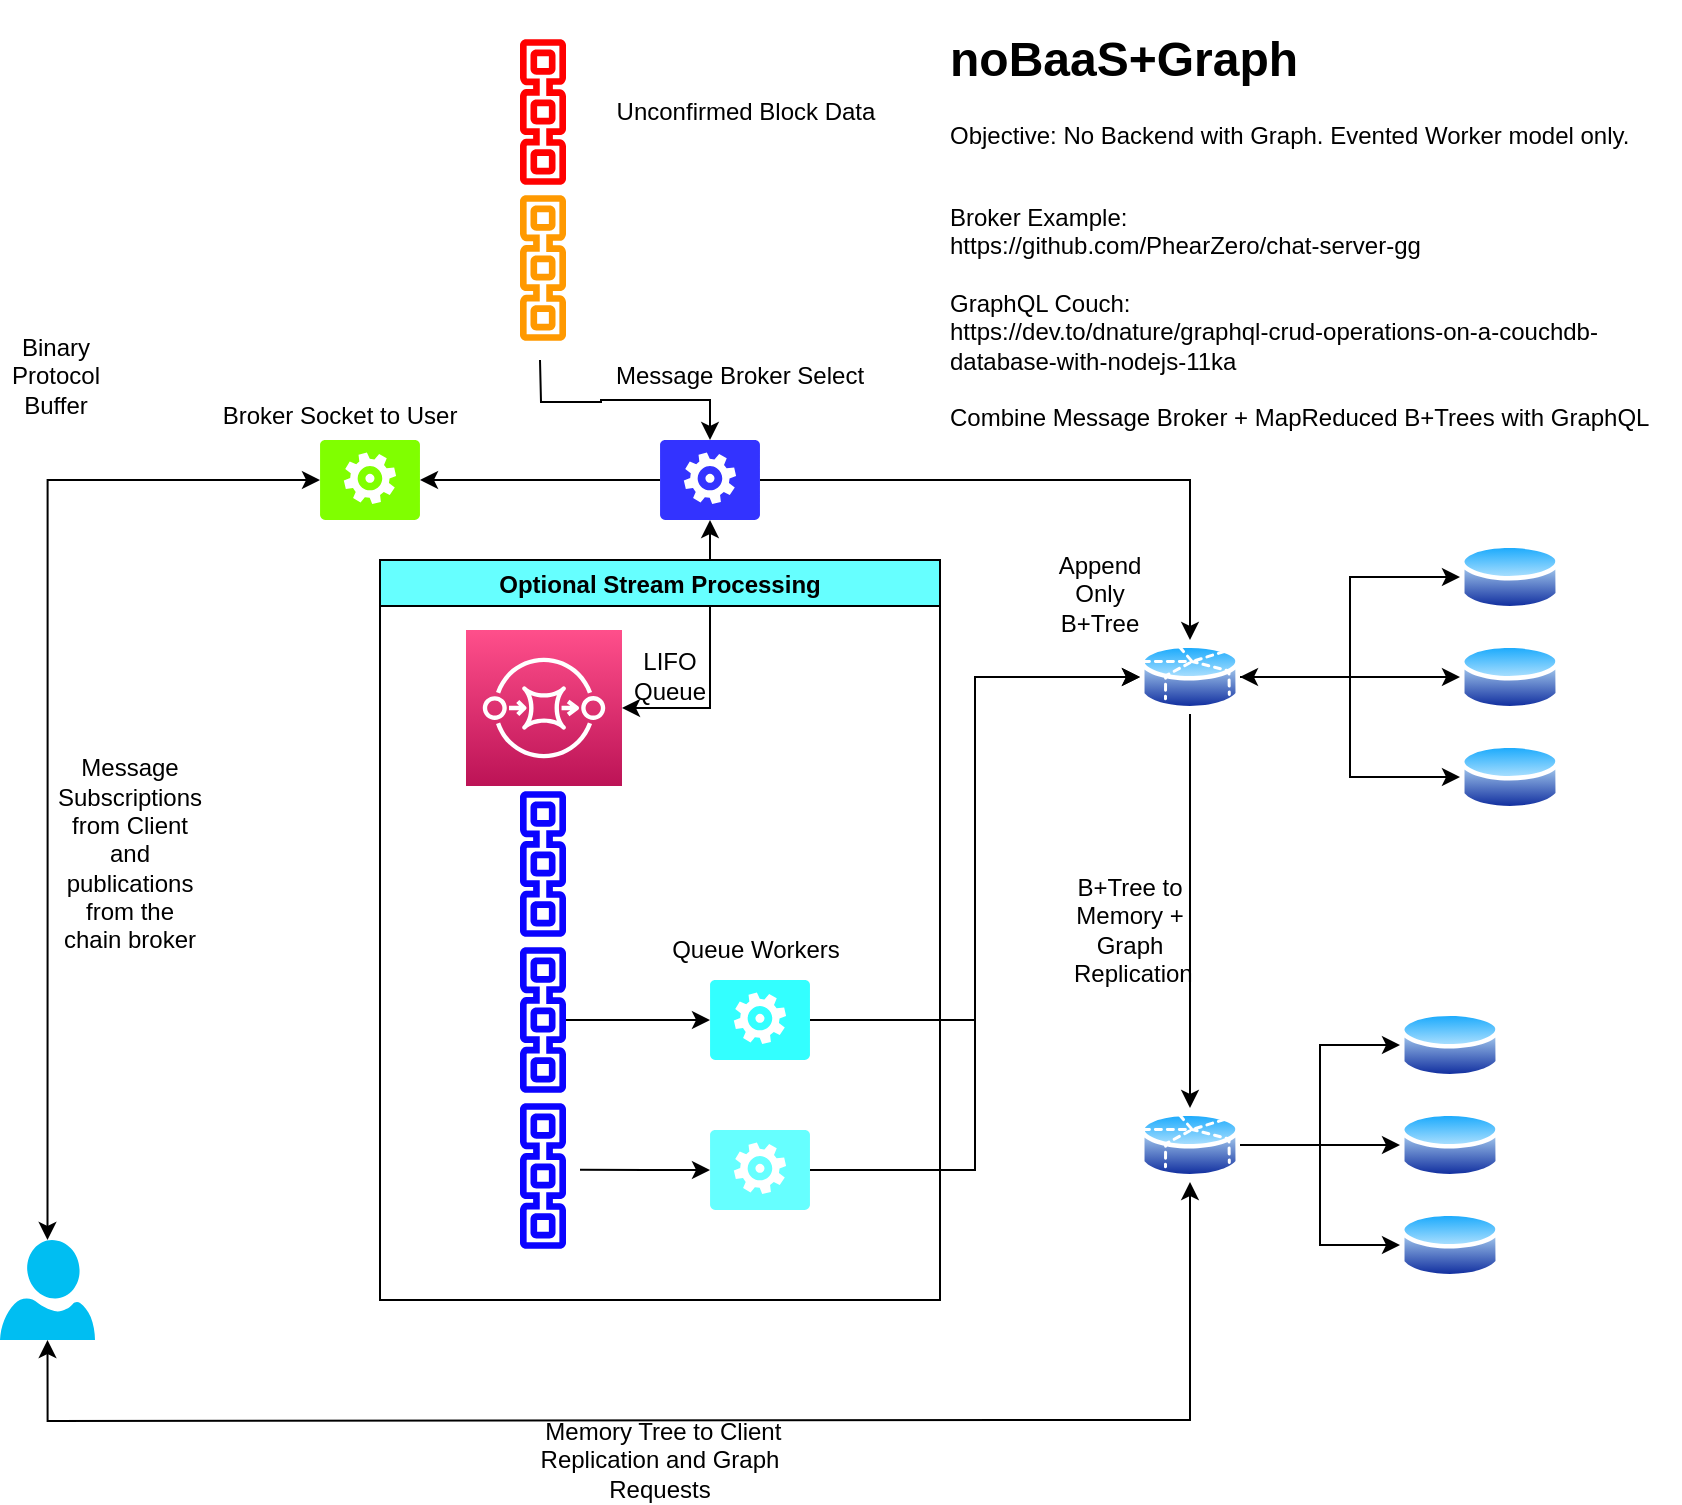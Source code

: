 <mxfile version="15.0.6" type="github">
  <diagram id="tJ-TtfcXqpHzfjzBwCbB" name="Page-1">
    <mxGraphModel dx="796" dy="462" grid="1" gridSize="10" guides="1" tooltips="1" connect="1" arrows="1" fold="1" page="1" pageScale="1" pageWidth="850" pageHeight="1100" math="0" shadow="0">
      <root>
        <mxCell id="0" />
        <mxCell id="1" parent="0" />
        <mxCell id="yJhl_CgLUmFzM6Lcxhxq-7" style="edgeStyle=orthogonalEdgeStyle;rounded=0;orthogonalLoop=1;jettySize=auto;html=1;exitX=1;exitY=0.5;exitDx=0;exitDy=0;entryX=0;entryY=0.5;entryDx=0;entryDy=0;startArrow=classic;startFill=1;" parent="1" source="yJhl_CgLUmFzM6Lcxhxq-3" target="yJhl_CgLUmFzM6Lcxhxq-5" edge="1">
          <mxGeometry relative="1" as="geometry" />
        </mxCell>
        <mxCell id="yJhl_CgLUmFzM6Lcxhxq-8" style="edgeStyle=orthogonalEdgeStyle;rounded=0;orthogonalLoop=1;jettySize=auto;html=1;exitX=1;exitY=0.5;exitDx=0;exitDy=0;entryX=0;entryY=0.5;entryDx=0;entryDy=0;" parent="1" source="yJhl_CgLUmFzM6Lcxhxq-3" target="yJhl_CgLUmFzM6Lcxhxq-4" edge="1">
          <mxGeometry relative="1" as="geometry" />
        </mxCell>
        <mxCell id="yJhl_CgLUmFzM6Lcxhxq-9" style="edgeStyle=orthogonalEdgeStyle;rounded=0;orthogonalLoop=1;jettySize=auto;html=1;exitX=1;exitY=0.5;exitDx=0;exitDy=0;entryX=0;entryY=0.5;entryDx=0;entryDy=0;" parent="1" source="yJhl_CgLUmFzM6Lcxhxq-3" target="yJhl_CgLUmFzM6Lcxhxq-6" edge="1">
          <mxGeometry relative="1" as="geometry" />
        </mxCell>
        <mxCell id="yJhl_CgLUmFzM6Lcxhxq-38" style="edgeStyle=orthogonalEdgeStyle;rounded=0;orthogonalLoop=1;jettySize=auto;html=1;exitX=0.5;exitY=1;exitDx=0;exitDy=0;entryX=0.5;entryY=0;entryDx=0;entryDy=0;startArrow=none;startFill=0;endArrow=classic;endFill=1;" parent="1" source="yJhl_CgLUmFzM6Lcxhxq-3" target="yJhl_CgLUmFzM6Lcxhxq-17" edge="1">
          <mxGeometry relative="1" as="geometry" />
        </mxCell>
        <mxCell id="yJhl_CgLUmFzM6Lcxhxq-3" value="" style="aspect=fixed;perimeter=ellipsePerimeter;html=1;align=center;shadow=0;dashed=0;spacingTop=3;image;image=img/lib/active_directory/database_partition_5.svg;" parent="1" vertex="1">
          <mxGeometry x="590" y="550" width="50" height="37" as="geometry" />
        </mxCell>
        <mxCell id="yJhl_CgLUmFzM6Lcxhxq-4" value="" style="aspect=fixed;perimeter=ellipsePerimeter;html=1;align=center;shadow=0;dashed=0;spacingTop=3;image;image=img/lib/active_directory/database.svg;" parent="1" vertex="1">
          <mxGeometry x="750" y="500" width="50" height="37" as="geometry" />
        </mxCell>
        <mxCell id="yJhl_CgLUmFzM6Lcxhxq-5" value="" style="aspect=fixed;perimeter=ellipsePerimeter;html=1;align=center;shadow=0;dashed=0;spacingTop=3;image;image=img/lib/active_directory/database.svg;" parent="1" vertex="1">
          <mxGeometry x="750" y="550" width="50" height="37" as="geometry" />
        </mxCell>
        <mxCell id="yJhl_CgLUmFzM6Lcxhxq-6" value="" style="aspect=fixed;perimeter=ellipsePerimeter;html=1;align=center;shadow=0;dashed=0;spacingTop=3;image;image=img/lib/active_directory/database.svg;" parent="1" vertex="1">
          <mxGeometry x="750" y="600" width="50" height="37" as="geometry" />
        </mxCell>
        <mxCell id="yJhl_CgLUmFzM6Lcxhxq-10" value="" style="outlineConnect=0;fontColor=#232F3E;gradientColor=none;strokeColor=none;dashed=0;verticalLabelPosition=bottom;verticalAlign=top;align=center;html=1;fontSize=12;fontStyle=0;aspect=fixed;shape=mxgraph.aws4.blockchain_resource;direction=south;fillColor=#0B03FF;" parent="1" vertex="1">
          <mxGeometry x="280" y="623" width="23" height="78" as="geometry" />
        </mxCell>
        <mxCell id="yJhl_CgLUmFzM6Lcxhxq-11" value="" style="outlineConnect=0;fontColor=#232F3E;gradientColor=none;fillColor=#FF9900;strokeColor=none;dashed=0;verticalLabelPosition=bottom;verticalAlign=top;align=center;html=1;fontSize=12;fontStyle=0;aspect=fixed;shape=mxgraph.aws4.blockchain_resource;direction=south;" parent="1" vertex="1">
          <mxGeometry x="280" y="325" width="23" height="78" as="geometry" />
        </mxCell>
        <mxCell id="yJhl_CgLUmFzM6Lcxhxq-40" style="edgeStyle=orthogonalEdgeStyle;rounded=0;orthogonalLoop=1;jettySize=auto;html=1;exitX=0;exitY=0.5;exitDx=0;exitDy=0;exitPerimeter=0;entryX=0.5;entryY=0;entryDx=0;entryDy=0;entryPerimeter=0;startArrow=classic;startFill=1;endArrow=classic;endFill=1;" parent="1" source="yJhl_CgLUmFzM6Lcxhxq-12" target="yJhl_CgLUmFzM6Lcxhxq-39" edge="1">
          <mxGeometry relative="1" as="geometry" />
        </mxCell>
        <mxCell id="yJhl_CgLUmFzM6Lcxhxq-12" value="" style="verticalLabelPosition=bottom;html=1;verticalAlign=top;align=center;strokeColor=none;shape=mxgraph.azure.worker_role;fillColor=#80FF00;" parent="1" vertex="1">
          <mxGeometry x="180" y="450" width="50" height="40" as="geometry" />
        </mxCell>
        <mxCell id="yJhl_CgLUmFzM6Lcxhxq-34" style="edgeStyle=orthogonalEdgeStyle;rounded=0;orthogonalLoop=1;jettySize=auto;html=1;exitX=0.5;exitY=1;exitDx=0;exitDy=0;exitPerimeter=0;entryX=1;entryY=0.5;entryDx=0;entryDy=0;entryPerimeter=0;startArrow=classic;startFill=1;" parent="1" source="yJhl_CgLUmFzM6Lcxhxq-13" target="yJhl_CgLUmFzM6Lcxhxq-30" edge="1">
          <mxGeometry relative="1" as="geometry" />
        </mxCell>
        <mxCell id="yJhl_CgLUmFzM6Lcxhxq-68" style="edgeStyle=orthogonalEdgeStyle;rounded=0;orthogonalLoop=1;jettySize=auto;html=1;exitX=0;exitY=0.5;exitDx=0;exitDy=0;exitPerimeter=0;entryX=1;entryY=0.5;entryDx=0;entryDy=0;entryPerimeter=0;startArrow=none;startFill=0;endArrow=classic;endFill=1;" parent="1" source="yJhl_CgLUmFzM6Lcxhxq-13" target="yJhl_CgLUmFzM6Lcxhxq-12" edge="1">
          <mxGeometry relative="1" as="geometry" />
        </mxCell>
        <mxCell id="yJhl_CgLUmFzM6Lcxhxq-72" style="edgeStyle=orthogonalEdgeStyle;rounded=0;orthogonalLoop=1;jettySize=auto;html=1;exitX=1;exitY=0.5;exitDx=0;exitDy=0;exitPerimeter=0;entryX=0.5;entryY=0;entryDx=0;entryDy=0;startArrow=none;startFill=0;endArrow=classic;endFill=1;" parent="1" source="yJhl_CgLUmFzM6Lcxhxq-13" target="yJhl_CgLUmFzM6Lcxhxq-3" edge="1">
          <mxGeometry relative="1" as="geometry" />
        </mxCell>
        <mxCell id="yJhl_CgLUmFzM6Lcxhxq-74" style="edgeStyle=orthogonalEdgeStyle;rounded=0;orthogonalLoop=1;jettySize=auto;html=1;exitX=0.5;exitY=0;exitDx=0;exitDy=0;exitPerimeter=0;startArrow=classic;startFill=1;endArrow=none;endFill=0;" parent="1" source="yJhl_CgLUmFzM6Lcxhxq-13" edge="1">
          <mxGeometry relative="1" as="geometry">
            <mxPoint x="290" y="410" as="targetPoint" />
          </mxGeometry>
        </mxCell>
        <mxCell id="yJhl_CgLUmFzM6Lcxhxq-13" value="" style="verticalLabelPosition=bottom;html=1;verticalAlign=top;align=center;strokeColor=none;shape=mxgraph.azure.worker_role;fillColor=#3333FF;" parent="1" vertex="1">
          <mxGeometry x="350" y="450" width="50" height="40" as="geometry" />
        </mxCell>
        <mxCell id="yJhl_CgLUmFzM6Lcxhxq-14" style="edgeStyle=orthogonalEdgeStyle;rounded=0;orthogonalLoop=1;jettySize=auto;html=1;exitX=1;exitY=0.5;exitDx=0;exitDy=0;entryX=0;entryY=0.5;entryDx=0;entryDy=0;" parent="1" source="yJhl_CgLUmFzM6Lcxhxq-17" target="yJhl_CgLUmFzM6Lcxhxq-19" edge="1">
          <mxGeometry relative="1" as="geometry" />
        </mxCell>
        <mxCell id="yJhl_CgLUmFzM6Lcxhxq-15" style="edgeStyle=orthogonalEdgeStyle;rounded=0;orthogonalLoop=1;jettySize=auto;html=1;exitX=1;exitY=0.5;exitDx=0;exitDy=0;entryX=0;entryY=0.5;entryDx=0;entryDy=0;" parent="1" source="yJhl_CgLUmFzM6Lcxhxq-17" target="yJhl_CgLUmFzM6Lcxhxq-18" edge="1">
          <mxGeometry relative="1" as="geometry" />
        </mxCell>
        <mxCell id="yJhl_CgLUmFzM6Lcxhxq-16" style="edgeStyle=orthogonalEdgeStyle;rounded=0;orthogonalLoop=1;jettySize=auto;html=1;exitX=1;exitY=0.5;exitDx=0;exitDy=0;entryX=0;entryY=0.5;entryDx=0;entryDy=0;" parent="1" source="yJhl_CgLUmFzM6Lcxhxq-17" target="yJhl_CgLUmFzM6Lcxhxq-20" edge="1">
          <mxGeometry relative="1" as="geometry" />
        </mxCell>
        <mxCell id="yJhl_CgLUmFzM6Lcxhxq-50" style="edgeStyle=orthogonalEdgeStyle;rounded=0;orthogonalLoop=1;jettySize=auto;html=1;exitX=0.5;exitY=1;exitDx=0;exitDy=0;entryX=0.5;entryY=1;entryDx=0;entryDy=0;entryPerimeter=0;startArrow=none;startFill=1;endArrow=classic;endFill=1;" parent="1" target="yJhl_CgLUmFzM6Lcxhxq-39" edge="1">
          <mxGeometry relative="1" as="geometry">
            <mxPoint x="555" y="940" as="sourcePoint" />
          </mxGeometry>
        </mxCell>
        <mxCell id="yJhl_CgLUmFzM6Lcxhxq-17" value="" style="aspect=fixed;perimeter=ellipsePerimeter;html=1;align=center;shadow=0;dashed=0;spacingTop=3;image;image=img/lib/active_directory/database_partition_5.svg;" parent="1" vertex="1">
          <mxGeometry x="590" y="784" width="50" height="37" as="geometry" />
        </mxCell>
        <mxCell id="yJhl_CgLUmFzM6Lcxhxq-18" value="" style="aspect=fixed;perimeter=ellipsePerimeter;html=1;align=center;shadow=0;dashed=0;spacingTop=3;image;image=img/lib/active_directory/database.svg;" parent="1" vertex="1">
          <mxGeometry x="720" y="734" width="50" height="37" as="geometry" />
        </mxCell>
        <mxCell id="yJhl_CgLUmFzM6Lcxhxq-19" value="" style="aspect=fixed;perimeter=ellipsePerimeter;html=1;align=center;shadow=0;dashed=0;spacingTop=3;image;image=img/lib/active_directory/database.svg;" parent="1" vertex="1">
          <mxGeometry x="720" y="784" width="50" height="37" as="geometry" />
        </mxCell>
        <mxCell id="yJhl_CgLUmFzM6Lcxhxq-20" value="" style="aspect=fixed;perimeter=ellipsePerimeter;html=1;align=center;shadow=0;dashed=0;spacingTop=3;image;image=img/lib/active_directory/database.svg;" parent="1" vertex="1">
          <mxGeometry x="720" y="834" width="50" height="37" as="geometry" />
        </mxCell>
        <mxCell id="yJhl_CgLUmFzM6Lcxhxq-26" value="" style="outlineConnect=0;fontColor=#232F3E;gradientColor=none;strokeColor=none;dashed=0;verticalLabelPosition=bottom;verticalAlign=top;align=center;html=1;fontSize=12;fontStyle=0;aspect=fixed;shape=mxgraph.aws4.blockchain_resource;direction=south;fillColor=#0B03FF;" parent="1" vertex="1">
          <mxGeometry x="280" y="701" width="23" height="78" as="geometry" />
        </mxCell>
        <mxCell id="yJhl_CgLUmFzM6Lcxhxq-27" value="" style="outlineConnect=0;fontColor=#232F3E;gradientColor=none;strokeColor=none;dashed=0;verticalLabelPosition=bottom;verticalAlign=top;align=center;html=1;fontSize=12;fontStyle=0;aspect=fixed;shape=mxgraph.aws4.blockchain_resource;direction=south;fillColor=#0B03FF;" parent="1" vertex="1">
          <mxGeometry x="280" y="779" width="23" height="78" as="geometry" />
        </mxCell>
        <mxCell id="yJhl_CgLUmFzM6Lcxhxq-28" value="" style="outlineConnect=0;strokeColor=#b85450;dashed=0;verticalLabelPosition=bottom;verticalAlign=top;align=center;html=1;fontSize=12;fontStyle=0;aspect=fixed;shape=mxgraph.aws4.blockchain_resource;direction=south;fillColor=#FF0000;" parent="1" vertex="1">
          <mxGeometry x="280" y="247" width="23" height="78" as="geometry" />
        </mxCell>
        <mxCell id="yJhl_CgLUmFzM6Lcxhxq-30" value="" style="points=[[0,0,0],[0.25,0,0],[0.5,0,0],[0.75,0,0],[1,0,0],[0,1,0],[0.25,1,0],[0.5,1,0],[0.75,1,0],[1,1,0],[0,0.25,0],[0,0.5,0],[0,0.75,0],[1,0.25,0],[1,0.5,0],[1,0.75,0]];outlineConnect=0;fontColor=#232F3E;gradientColor=#FF4F8B;gradientDirection=north;fillColor=#BC1356;strokeColor=#ffffff;dashed=0;verticalLabelPosition=bottom;verticalAlign=top;align=center;html=1;fontSize=12;fontStyle=0;aspect=fixed;shape=mxgraph.aws4.resourceIcon;resIcon=mxgraph.aws4.sqs;" parent="1" vertex="1">
          <mxGeometry x="253" y="545" width="78" height="78" as="geometry" />
        </mxCell>
        <mxCell id="yJhl_CgLUmFzM6Lcxhxq-37" style="edgeStyle=orthogonalEdgeStyle;rounded=0;orthogonalLoop=1;jettySize=auto;html=1;exitX=1;exitY=0.5;exitDx=0;exitDy=0;exitPerimeter=0;entryX=0;entryY=0.5;entryDx=0;entryDy=0;startArrow=none;startFill=0;endArrow=classic;endFill=1;" parent="1" source="yJhl_CgLUmFzM6Lcxhxq-35" target="yJhl_CgLUmFzM6Lcxhxq-3" edge="1">
          <mxGeometry relative="1" as="geometry" />
        </mxCell>
        <mxCell id="yJhl_CgLUmFzM6Lcxhxq-78" style="edgeStyle=orthogonalEdgeStyle;rounded=0;orthogonalLoop=1;jettySize=auto;html=1;exitX=0;exitY=0.5;exitDx=0;exitDy=0;exitPerimeter=0;startArrow=classic;startFill=1;endArrow=none;endFill=0;" parent="1" source="yJhl_CgLUmFzM6Lcxhxq-35" edge="1">
          <mxGeometry relative="1" as="geometry">
            <mxPoint x="310" y="814.824" as="targetPoint" />
          </mxGeometry>
        </mxCell>
        <mxCell id="yJhl_CgLUmFzM6Lcxhxq-35" value="" style="verticalLabelPosition=bottom;html=1;verticalAlign=top;align=center;strokeColor=none;shape=mxgraph.azure.worker_role;fillColor=#66FFFF;" parent="1" vertex="1">
          <mxGeometry x="375" y="795" width="50" height="40" as="geometry" />
        </mxCell>
        <mxCell id="yJhl_CgLUmFzM6Lcxhxq-39" value="" style="verticalLabelPosition=bottom;html=1;verticalAlign=top;align=center;strokeColor=none;fillColor=#00BEF2;shape=mxgraph.azure.user;" parent="1" vertex="1">
          <mxGeometry x="20" y="850" width="47.5" height="50" as="geometry" />
        </mxCell>
        <mxCell id="yJhl_CgLUmFzM6Lcxhxq-54" style="edgeStyle=orthogonalEdgeStyle;rounded=0;orthogonalLoop=1;jettySize=auto;html=1;exitX=0;exitY=0.5;exitDx=0;exitDy=0;exitPerimeter=0;startArrow=classic;startFill=1;endArrow=none;endFill=0;" parent="1" source="yJhl_CgLUmFzM6Lcxhxq-51" target="yJhl_CgLUmFzM6Lcxhxq-26" edge="1">
          <mxGeometry relative="1" as="geometry" />
        </mxCell>
        <mxCell id="yJhl_CgLUmFzM6Lcxhxq-55" style="edgeStyle=orthogonalEdgeStyle;rounded=0;orthogonalLoop=1;jettySize=auto;html=1;exitX=1;exitY=0.5;exitDx=0;exitDy=0;exitPerimeter=0;entryX=0;entryY=0.5;entryDx=0;entryDy=0;startArrow=none;startFill=0;endArrow=classic;endFill=1;" parent="1" source="yJhl_CgLUmFzM6Lcxhxq-51" target="yJhl_CgLUmFzM6Lcxhxq-3" edge="1">
          <mxGeometry relative="1" as="geometry" />
        </mxCell>
        <mxCell id="yJhl_CgLUmFzM6Lcxhxq-51" value="" style="verticalLabelPosition=bottom;html=1;verticalAlign=top;align=center;strokeColor=none;shape=mxgraph.azure.worker_role;fillColor=#33FFFF;" parent="1" vertex="1">
          <mxGeometry x="375" y="720" width="50" height="40" as="geometry" />
        </mxCell>
        <mxCell id="yJhl_CgLUmFzM6Lcxhxq-57" value="Unconfirmed Block Data" style="text;html=1;strokeColor=none;fillColor=none;align=center;verticalAlign=middle;whiteSpace=wrap;rounded=0;" parent="1" vertex="1">
          <mxGeometry x="303" y="276" width="180" height="20" as="geometry" />
        </mxCell>
        <mxCell id="yJhl_CgLUmFzM6Lcxhxq-58" value="Message Broker Select" style="text;html=1;strokeColor=none;fillColor=none;align=center;verticalAlign=middle;whiteSpace=wrap;rounded=0;" parent="1" vertex="1">
          <mxGeometry x="300" y="408" width="180" height="20" as="geometry" />
        </mxCell>
        <mxCell id="yJhl_CgLUmFzM6Lcxhxq-59" value="LIFO&lt;br&gt;Queue" style="text;html=1;strokeColor=none;fillColor=none;align=center;verticalAlign=middle;whiteSpace=wrap;rounded=0;" parent="1" vertex="1">
          <mxGeometry x="335" y="558" width="40" height="20" as="geometry" />
        </mxCell>
        <mxCell id="yJhl_CgLUmFzM6Lcxhxq-60" value="Broker Socket to User" style="text;html=1;strokeColor=none;fillColor=none;align=center;verticalAlign=middle;whiteSpace=wrap;rounded=0;" parent="1" vertex="1">
          <mxGeometry x="100" y="428" width="180" height="20" as="geometry" />
        </mxCell>
        <mxCell id="yJhl_CgLUmFzM6Lcxhxq-61" value="Queue Workers" style="text;html=1;strokeColor=none;fillColor=none;align=center;verticalAlign=middle;whiteSpace=wrap;rounded=0;" parent="1" vertex="1">
          <mxGeometry x="308" y="695" width="180" height="20" as="geometry" />
        </mxCell>
        <mxCell id="yJhl_CgLUmFzM6Lcxhxq-62" value="Append Only B+Tree" style="text;html=1;strokeColor=none;fillColor=none;align=center;verticalAlign=middle;whiteSpace=wrap;rounded=0;" parent="1" vertex="1">
          <mxGeometry x="550" y="517" width="40" height="20" as="geometry" />
        </mxCell>
        <mxCell id="yJhl_CgLUmFzM6Lcxhxq-63" value="B+Tree to Memory + Graph&lt;br&gt;&amp;nbsp;Replication" style="text;html=1;strokeColor=none;fillColor=none;align=center;verticalAlign=middle;whiteSpace=wrap;rounded=0;" parent="1" vertex="1">
          <mxGeometry x="560" y="685" width="50" height="20" as="geometry" />
        </mxCell>
        <mxCell id="yJhl_CgLUmFzM6Lcxhxq-65" value="&amp;nbsp;Memory Tree to Client Replication and Graph Requests" style="text;html=1;strokeColor=none;fillColor=none;align=center;verticalAlign=middle;whiteSpace=wrap;rounded=0;" parent="1" vertex="1">
          <mxGeometry x="274" y="950" width="152" height="20" as="geometry" />
        </mxCell>
        <mxCell id="yJhl_CgLUmFzM6Lcxhxq-66" value="Message Subscriptions from Client and publications from the chain broker" style="text;html=1;strokeColor=none;fillColor=none;align=center;verticalAlign=middle;whiteSpace=wrap;rounded=0;" parent="1" vertex="1">
          <mxGeometry x="50" y="599" width="70" height="116" as="geometry" />
        </mxCell>
        <mxCell id="yJhl_CgLUmFzM6Lcxhxq-77" value="Optional Stream Processing" style="swimlane;fillColor=#66FFFF;" parent="1" vertex="1">
          <mxGeometry x="210" y="510" width="280" height="370" as="geometry" />
        </mxCell>
        <mxCell id="yJhl_CgLUmFzM6Lcxhxq-89" value="" style="shape=image;html=1;verticalAlign=top;verticalLabelPosition=bottom;labelBackgroundColor=#ffffff;imageAspect=0;aspect=fixed;image=https://cdn1.iconfinder.com/data/icons/nuvola2/128x128/mimetypes/binary.png;fillColor=#66FFFF;" parent="1" vertex="1">
          <mxGeometry x="20" y="440" width="60" height="60" as="geometry" />
        </mxCell>
        <mxCell id="yJhl_CgLUmFzM6Lcxhxq-90" value="Binary Protocol Buffer" style="text;html=1;strokeColor=none;fillColor=none;align=center;verticalAlign=middle;whiteSpace=wrap;rounded=0;" parent="1" vertex="1">
          <mxGeometry x="28" y="408" width="40" height="20" as="geometry" />
        </mxCell>
        <mxCell id="NVAe1n8Oyykqkg-l4q4r-1" value="" style="shape=image;html=1;verticalAlign=top;verticalLabelPosition=bottom;labelBackgroundColor=#ffffff;imageAspect=0;aspect=fixed;image=https://cdn4.iconfinder.com/data/icons/logos-brands-5/24/graphql-128.png;fillColor=#66FFFF;" vertex="1" parent="1">
          <mxGeometry x="585.5" y="771" width="59" height="59" as="geometry" />
        </mxCell>
        <mxCell id="NVAe1n8Oyykqkg-l4q4r-2" value="" style="edgeStyle=orthogonalEdgeStyle;rounded=0;orthogonalLoop=1;jettySize=auto;html=1;exitX=0.5;exitY=1;exitDx=0;exitDy=0;entryX=0.5;entryY=1;entryDx=0;entryDy=0;entryPerimeter=0;startArrow=classic;startFill=1;endArrow=none;endFill=1;" edge="1" parent="1" source="yJhl_CgLUmFzM6Lcxhxq-17">
          <mxGeometry relative="1" as="geometry">
            <mxPoint x="615" y="821" as="sourcePoint" />
            <mxPoint x="555" y="940" as="targetPoint" />
            <Array as="points">
              <mxPoint x="615" y="940" />
            </Array>
          </mxGeometry>
        </mxCell>
        <mxCell id="NVAe1n8Oyykqkg-l4q4r-4" value="&lt;h1&gt;noBaaS+Graph&lt;/h1&gt;&lt;p&gt;Objective: No Backend with Graph. Evented Worker model only.&lt;/p&gt;&lt;p&gt;&lt;br&gt;Broker Example:&lt;br&gt;https://github.com/PhearZero/chat-server-gg&lt;br&gt;&lt;br&gt;GraphQL Couch:&lt;br&gt;https://dev.to/dnature/graphql-crud-operations-on-a-couchdb-database-with-nodejs-11ka&lt;br&gt;&lt;br&gt;Combine Message Broker + MapReduced B+Trees with GraphQL&lt;br&gt;&lt;br&gt;&lt;/p&gt;" style="text;html=1;strokeColor=none;fillColor=none;spacing=5;spacingTop=-20;whiteSpace=wrap;overflow=hidden;rounded=0;" vertex="1" parent="1">
          <mxGeometry x="490" y="240" width="370" height="220" as="geometry" />
        </mxCell>
      </root>
    </mxGraphModel>
  </diagram>
</mxfile>
